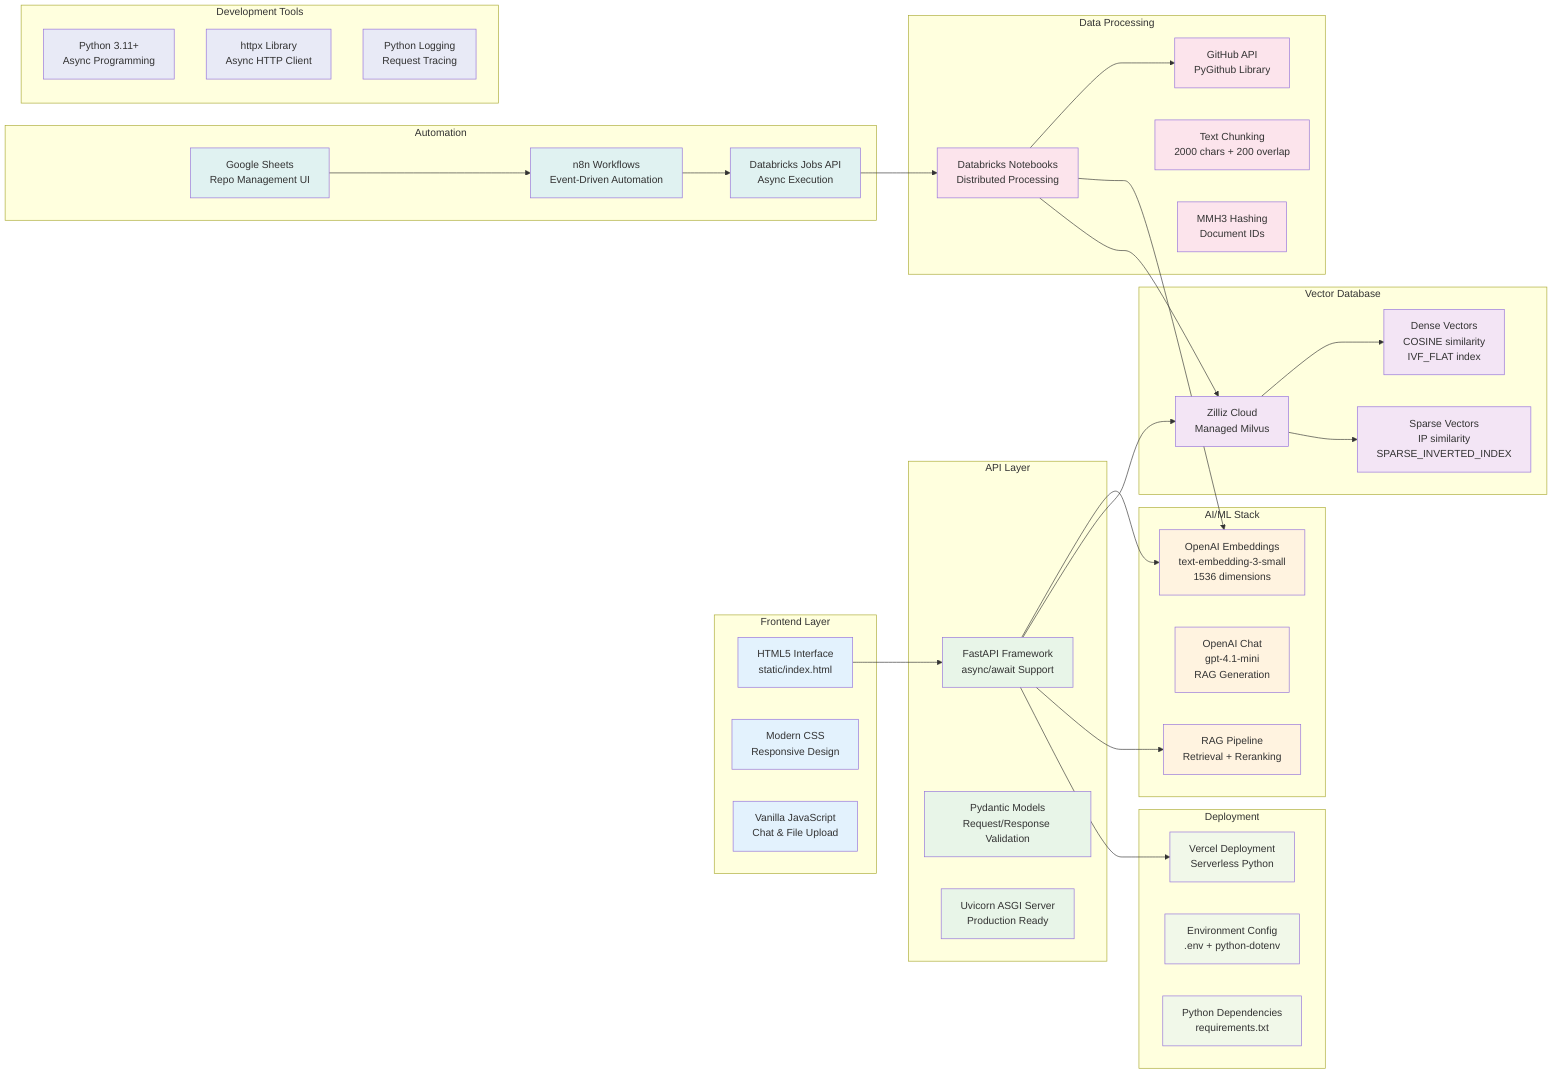 graph LR
    subgraph "Frontend Layer"
        HTML[HTML5 Interface<br/>static/index.html]
        CSS[Modern CSS<br/>Responsive Design]
        JS[Vanilla JavaScript<br/>Chat & File Upload]
    end
    
    subgraph "API Layer"
        FastAPI[FastAPI Framework<br/>async/await Support]
        Pydantic[Pydantic Models<br/>Request/Response Validation]
        Uvicorn[Uvicorn ASGI Server<br/>Production Ready]
    end
    
    subgraph "AI/ML Stack"
        OpenAIEmbed[OpenAI Embeddings<br/>text-embedding-3-small<br/>1536 dimensions]
        OpenAIChat[OpenAI Chat<br/>gpt-4.1-mini<br/>RAG Generation]
        RAGPipeline[RAG Pipeline<br/>Retrieval + Reranking]
    end
    
    subgraph "Vector Database"
        ZillizCloud[Zilliz Cloud<br/>Managed Milvus]
        DenseVectors[Dense Vectors<br/>COSINE similarity<br/>IVF_FLAT index]
        SparseVectors[Sparse Vectors<br/>IP similarity<br/>SPARSE_INVERTED_INDEX]
    end
    
    subgraph "Data Processing"
        DatabrProc[Databricks Notebooks<br/>Distributed Processing]
        GitHubAPI[GitHub API<br/>PyGithub Library]
        TextChunk[Text Chunking<br/>2000 chars + 200 overlap]
        MMH3Hash[MMH3 Hashing<br/>Document IDs]
    end
    
    subgraph "Automation"
        GoogleSheets[Google Sheets<br/>Repo Management UI]
        N8NWorkflow[n8n Workflows<br/>Event-Driven Automation]
        DatabrJobs[Databricks Jobs API<br/>Async Execution]
    end
    
    subgraph "Deployment"
        VercelDeploy[Vercel Deployment<br/>Serverless Python]
        EnvConfig[Environment Config<br/>.env + python-dotenv]
        Requirements[Python Dependencies<br/>requirements.txt]
    end
    
    subgraph "Development Tools"
        Python[Python 3.11+<br/>Async Programming]
        HTTPClient[httpx Library<br/>Async HTTP Client]
        Logging[Python Logging<br/>Request Tracing]
    end
    
    %% Connections
    HTML --> FastAPI
    FastAPI --> OpenAIEmbed
    FastAPI --> ZillizCloud
    FastAPI --> RAGPipeline
    
    DatabrProc --> GitHubAPI
    DatabrProc --> OpenAIEmbed
    DatabrProc --> ZillizCloud
    
    GoogleSheets --> N8NWorkflow
    N8NWorkflow --> DatabrJobs
    DatabrJobs --> DatabrProc
    
    ZillizCloud --> DenseVectors
    ZillizCloud --> SparseVectors
    
    FastAPI --> VercelDeploy
    
    %% Styling
    classDef frontend fill:#e3f2fd
    classDef api fill:#e8f5e8
    classDef ai fill:#fff3e0
    classDef vector fill:#f3e5f5
    classDef processing fill:#fce4ec
    classDef automation fill:#e0f2f1
    classDef deployment fill:#f1f8e9
    classDef tools fill:#e8eaf6
    
    class HTML,CSS,JS frontend
    class FastAPI,Pydantic,Uvicorn api
    class OpenAIEmbed,OpenAIChat,RAGPipeline ai
    class ZillizCloud,DenseVectors,SparseVectors vector
    class DatabrProc,GitHubAPI,TextChunk,MMH3Hash processing
    class GoogleSheets,N8NWorkflow,DatabrJobs automation
    class VercelDeploy,EnvConfig,Requirements deployment
    class Python,HTTPClient,Logging tools
